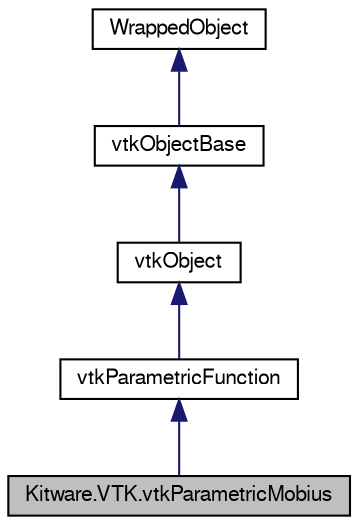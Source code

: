 digraph G
{
  bgcolor="transparent";
  edge [fontname="FreeSans",fontsize="10",labelfontname="FreeSans",labelfontsize="10"];
  node [fontname="FreeSans",fontsize="10",shape=record];
  Node1 [label="Kitware.VTK.vtkParametricMobius",height=0.2,width=0.4,color="black", fillcolor="grey75", style="filled" fontcolor="black"];
  Node2 -> Node1 [dir="back",color="midnightblue",fontsize="10",style="solid",fontname="FreeSans"];
  Node2 [label="vtkParametricFunction",height=0.2,width=0.4,color="black",URL="$class_kitware_1_1_v_t_k_1_1vtk_parametric_function.html",tooltip="vtkParametricFunction - abstract interface for parametric functions"];
  Node3 -> Node2 [dir="back",color="midnightblue",fontsize="10",style="solid",fontname="FreeSans"];
  Node3 [label="vtkObject",height=0.2,width=0.4,color="black",URL="$class_kitware_1_1_v_t_k_1_1vtk_object.html",tooltip="vtkObject - abstract base class for most VTK objects"];
  Node4 -> Node3 [dir="back",color="midnightblue",fontsize="10",style="solid",fontname="FreeSans"];
  Node4 [label="vtkObjectBase",height=0.2,width=0.4,color="black",URL="$class_kitware_1_1_v_t_k_1_1vtk_object_base.html",tooltip="vtkObjectBase - abstract base class for most VTK objects"];
  Node5 -> Node4 [dir="back",color="midnightblue",fontsize="10",style="solid",fontname="FreeSans"];
  Node5 [label="WrappedObject",height=0.2,width=0.4,color="black",URL="$class_kitware_1_1_v_t_k_1_1_wrapped_object.html",tooltip="Base class for all the mummy wrapped classes in Kitware.VTK."];
}

